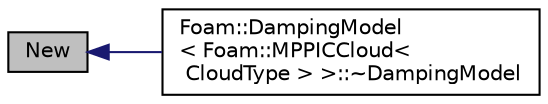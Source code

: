 digraph "New"
{
  bgcolor="transparent";
  edge [fontname="Helvetica",fontsize="10",labelfontname="Helvetica",labelfontsize="10"];
  node [fontname="Helvetica",fontsize="10",shape=record];
  rankdir="LR";
  Node15 [label="New",height=0.2,width=0.4,color="black", fillcolor="grey75", style="filled", fontcolor="black"];
  Node15 -> Node16 [dir="back",color="midnightblue",fontsize="10",style="solid",fontname="Helvetica"];
  Node16 [label="Foam::DampingModel\l\< Foam::MPPICCloud\<\l CloudType \> \>::~DampingModel",height=0.2,width=0.4,color="black",URL="$a24921.html#a24285b5f6a8020e065b8fe7c8d4a2a77",tooltip="Destructor. "];
}
